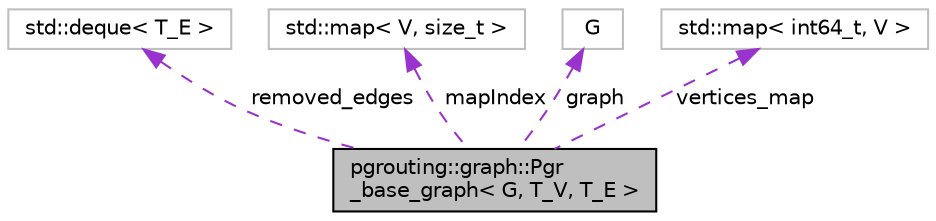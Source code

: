 digraph "pgrouting::graph::Pgr_base_graph&lt; G, T_V, T_E &gt;"
{
  edge [fontname="Helvetica",fontsize="10",labelfontname="Helvetica",labelfontsize="10"];
  node [fontname="Helvetica",fontsize="10",shape=record];
  Node6 [label="pgrouting::graph::Pgr\l_base_graph\< G, T_V, T_E \>",height=0.2,width=0.4,color="black", fillcolor="grey75", style="filled", fontcolor="black"];
  Node7 -> Node6 [dir="back",color="darkorchid3",fontsize="10",style="dashed",label=" removed_edges" ,fontname="Helvetica"];
  Node7 [label="std::deque\< T_E \>",height=0.2,width=0.4,color="grey75", fillcolor="white", style="filled"];
  Node10 -> Node6 [dir="back",color="darkorchid3",fontsize="10",style="dashed",label=" mapIndex" ,fontname="Helvetica"];
  Node10 [label="std::map\< V, size_t \>",height=0.2,width=0.4,color="grey75", fillcolor="white", style="filled"];
  Node13 -> Node6 [dir="back",color="darkorchid3",fontsize="10",style="dashed",label=" graph" ,fontname="Helvetica"];
  Node13 [label="G",height=0.2,width=0.4,color="grey75", fillcolor="white", style="filled"];
  Node14 -> Node6 [dir="back",color="darkorchid3",fontsize="10",style="dashed",label=" vertices_map" ,fontname="Helvetica"];
  Node14 [label="std::map\< int64_t, V \>",height=0.2,width=0.4,color="grey75", fillcolor="white", style="filled"];
}
